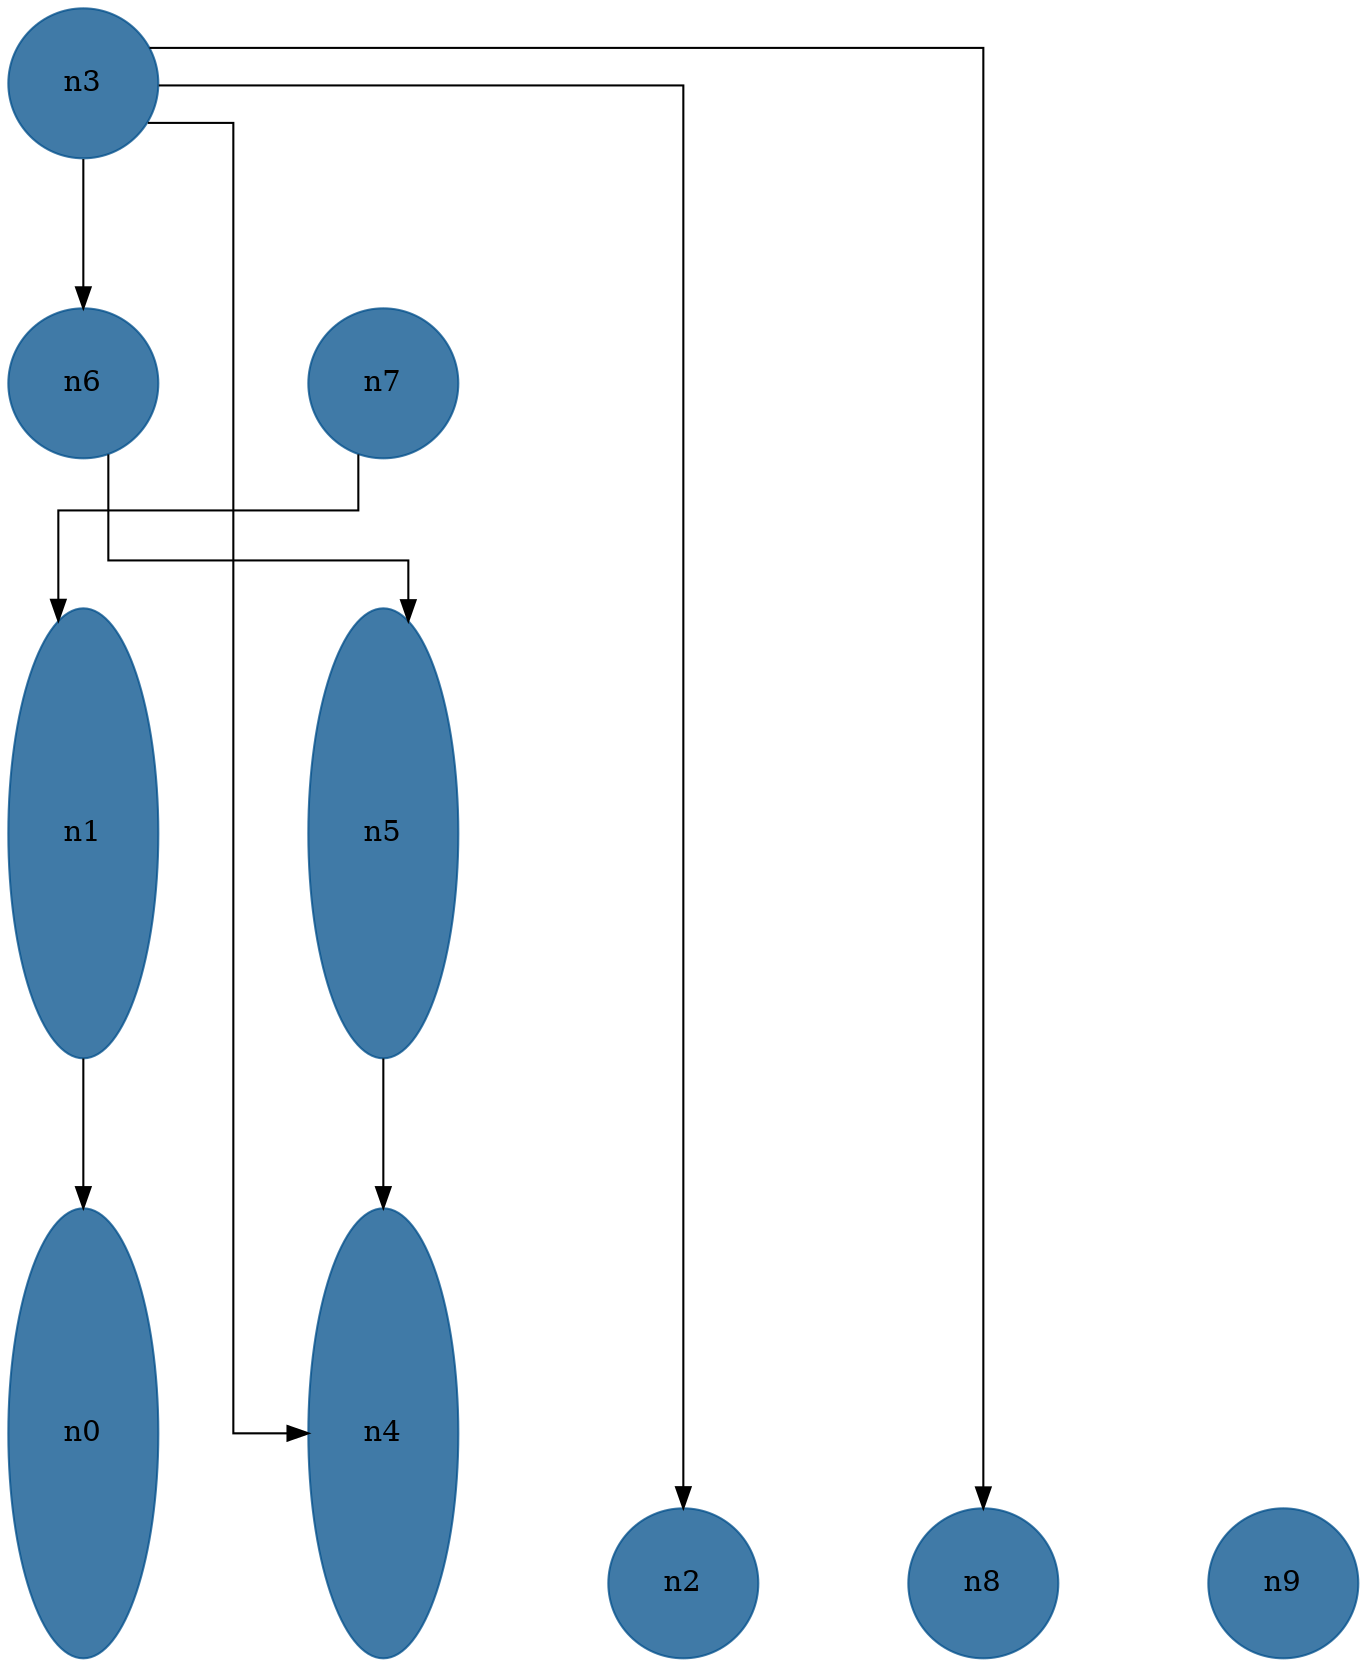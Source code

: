 //do not use DOT to generate pdf use NEATO or FDP
digraph{
layout="neato";
splines="ortho";
n3[shape="ellipse", style="filled", color="#004E8ABF", pos="0,12!", height="1", width="1"];
n3 -> n2;
n3 -> n4;
n3 -> n6;
n3 -> n8;
n6[shape="ellipse", style="filled", color="#004E8ABF", pos="0,10!", height="1", width="1"];
n6 -> n5;
n7[shape="ellipse", style="filled", color="#004E8ABF", pos="2,10!", height="1", width="1"];
n7 -> n1;
n1[shape="ellipse", style="filled", color="#004E8ABF", pos="0,7!", height="3", width="1"];
n1 -> n0;
n5[shape="ellipse", style="filled", color="#004E8ABF", pos="2,7!", height="3", width="1"];
n5 -> n4;
n0[shape="ellipse", style="filled", color="#004E8ABF", pos="0,3!", height="3", width="1"];
n4[shape="ellipse", style="filled", color="#004E8ABF", pos="2,3!", height="3", width="1"];
n2[shape="ellipse", style="filled", color="#004E8ABF", pos="4,2!", height="1", width="1"];
n8[shape="ellipse", style="filled", color="#004E8ABF", pos="6,2!", height="1", width="1"];
n9[shape="ellipse", style="filled", color="#004E8ABF", pos="8,2!", height="1", width="1"];
}